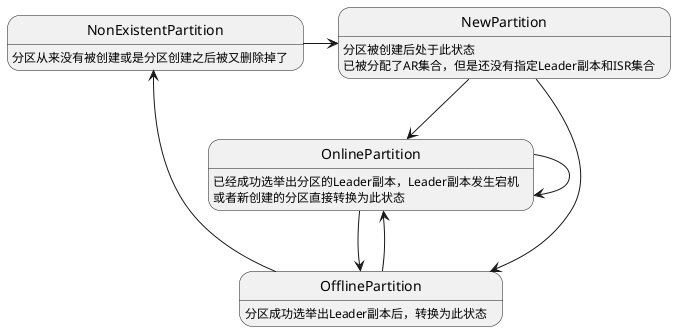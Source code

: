 @startuml

state NonExistentPartition:分区从来没有被创建或是分区创建之后被又删除掉了
state NewPartition:分区被创建后处于此状态
state NewPartition:已被分配了AR集合，但是还没有指定Leader副本和ISR集合
state OnlinePartition:已经成功选举出分区的Leader副本，Leader副本发生宕机
state OnlinePartition:或者新创建的分区直接转换为此状态
state OfflinePartition:分区成功选举出Leader副本后，转换为此状态

NonExistentPartition -right--> NewPartition
NewPartition --> OfflinePartition
OnlinePartition --> OfflinePartition
NewPartition --> OnlinePartition
OfflinePartition --> OnlinePartition
OnlinePartition --> OnlinePartition
OfflinePartition --> NonExistentPartition


@enduml